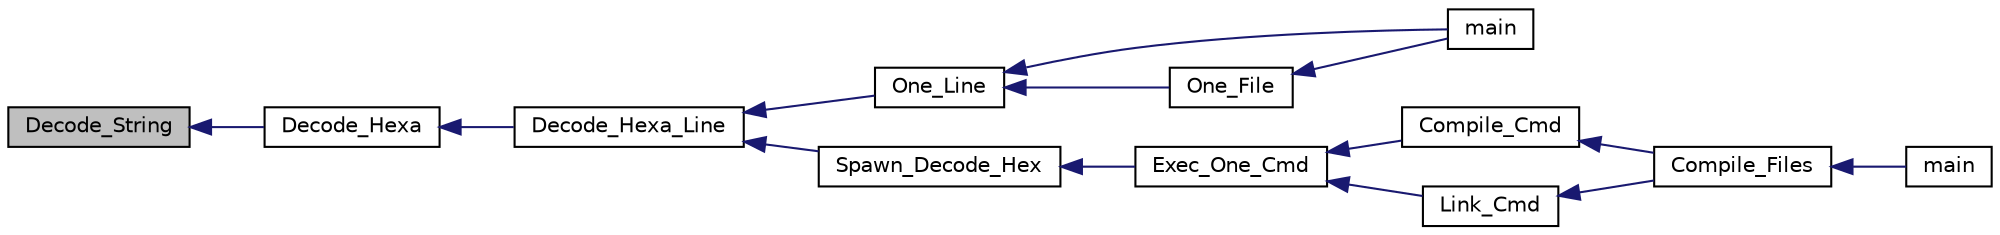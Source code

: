 digraph "Decode_String"
{
  edge [fontname="Helvetica",fontsize="10",labelfontname="Helvetica",labelfontsize="10"];
  node [fontname="Helvetica",fontsize="10",shape=record];
  rankdir="LR";
  Node1 [label="Decode_String",height=0.2,width=0.4,color="black", fillcolor="grey75", style="filled", fontcolor="black"];
  Node1 -> Node2 [dir="back",color="midnightblue",fontsize="10",style="solid",fontname="Helvetica"];
  Node2 [label="Decode_Hexa",height=0.2,width=0.4,color="black", fillcolor="white", style="filled",URL="$decode__hexa_8c.html#ae547227b9f8687b00400668f4aeae951"];
  Node2 -> Node3 [dir="back",color="midnightblue",fontsize="10",style="solid",fontname="Helvetica"];
  Node3 [label="Decode_Hexa_Line",height=0.2,width=0.4,color="black", fillcolor="white", style="filled",URL="$decode__hexa_8c.html#a557b9e6f8b78d63874887b366cbc35ed"];
  Node3 -> Node4 [dir="back",color="midnightblue",fontsize="10",style="solid",fontname="Helvetica"];
  Node4 [label="One_Line",height=0.2,width=0.4,color="black", fillcolor="white", style="filled",URL="$hexfilter_8c.html#a5b4118c0a610b05ac048f499ba62f1fc"];
  Node4 -> Node5 [dir="back",color="midnightblue",fontsize="10",style="solid",fontname="Helvetica"];
  Node5 [label="main",height=0.2,width=0.4,color="black", fillcolor="white", style="filled",URL="$hexfilter_8c.html#a0ddf1224851353fc92bfbff6f499fa97"];
  Node4 -> Node6 [dir="back",color="midnightblue",fontsize="10",style="solid",fontname="Helvetica"];
  Node6 [label="One_File",height=0.2,width=0.4,color="black", fillcolor="white", style="filled",URL="$hexfilter_8c.html#af207728e4d897fe33b560f1eca9cd98a"];
  Node6 -> Node5 [dir="back",color="midnightblue",fontsize="10",style="solid",fontname="Helvetica"];
  Node3 -> Node7 [dir="back",color="midnightblue",fontsize="10",style="solid",fontname="Helvetica"];
  Node7 [label="Spawn_Decode_Hex",height=0.2,width=0.4,color="black", fillcolor="white", style="filled",URL="$top__comp_8c.html#a03f66c23ebf1b0377e617a650a88782d"];
  Node7 -> Node8 [dir="back",color="midnightblue",fontsize="10",style="solid",fontname="Helvetica"];
  Node8 [label="Exec_One_Cmd",height=0.2,width=0.4,color="black", fillcolor="white", style="filled",URL="$top__comp_8c.html#a19c0ccb0e9d1a23b5115a7e1b5984bac"];
  Node8 -> Node9 [dir="back",color="midnightblue",fontsize="10",style="solid",fontname="Helvetica"];
  Node9 [label="Compile_Cmd",height=0.2,width=0.4,color="black", fillcolor="white", style="filled",URL="$top__comp_8c.html#af16827a57670a6ac1ae74e169bffdf7f"];
  Node9 -> Node10 [dir="back",color="midnightblue",fontsize="10",style="solid",fontname="Helvetica"];
  Node10 [label="Compile_Files",height=0.2,width=0.4,color="black", fillcolor="white", style="filled",URL="$top__comp_8c.html#aa6e7332fd3a101bded89f75e707d3333"];
  Node10 -> Node11 [dir="back",color="midnightblue",fontsize="10",style="solid",fontname="Helvetica"];
  Node11 [label="main",height=0.2,width=0.4,color="black", fillcolor="white", style="filled",URL="$top__comp_8c.html#a0ddf1224851353fc92bfbff6f499fa97"];
  Node8 -> Node12 [dir="back",color="midnightblue",fontsize="10",style="solid",fontname="Helvetica"];
  Node12 [label="Link_Cmd",height=0.2,width=0.4,color="black", fillcolor="white", style="filled",URL="$top__comp_8c.html#a38e5d11452df292196ba226a690cecfb"];
  Node12 -> Node10 [dir="back",color="midnightblue",fontsize="10",style="solid",fontname="Helvetica"];
}
